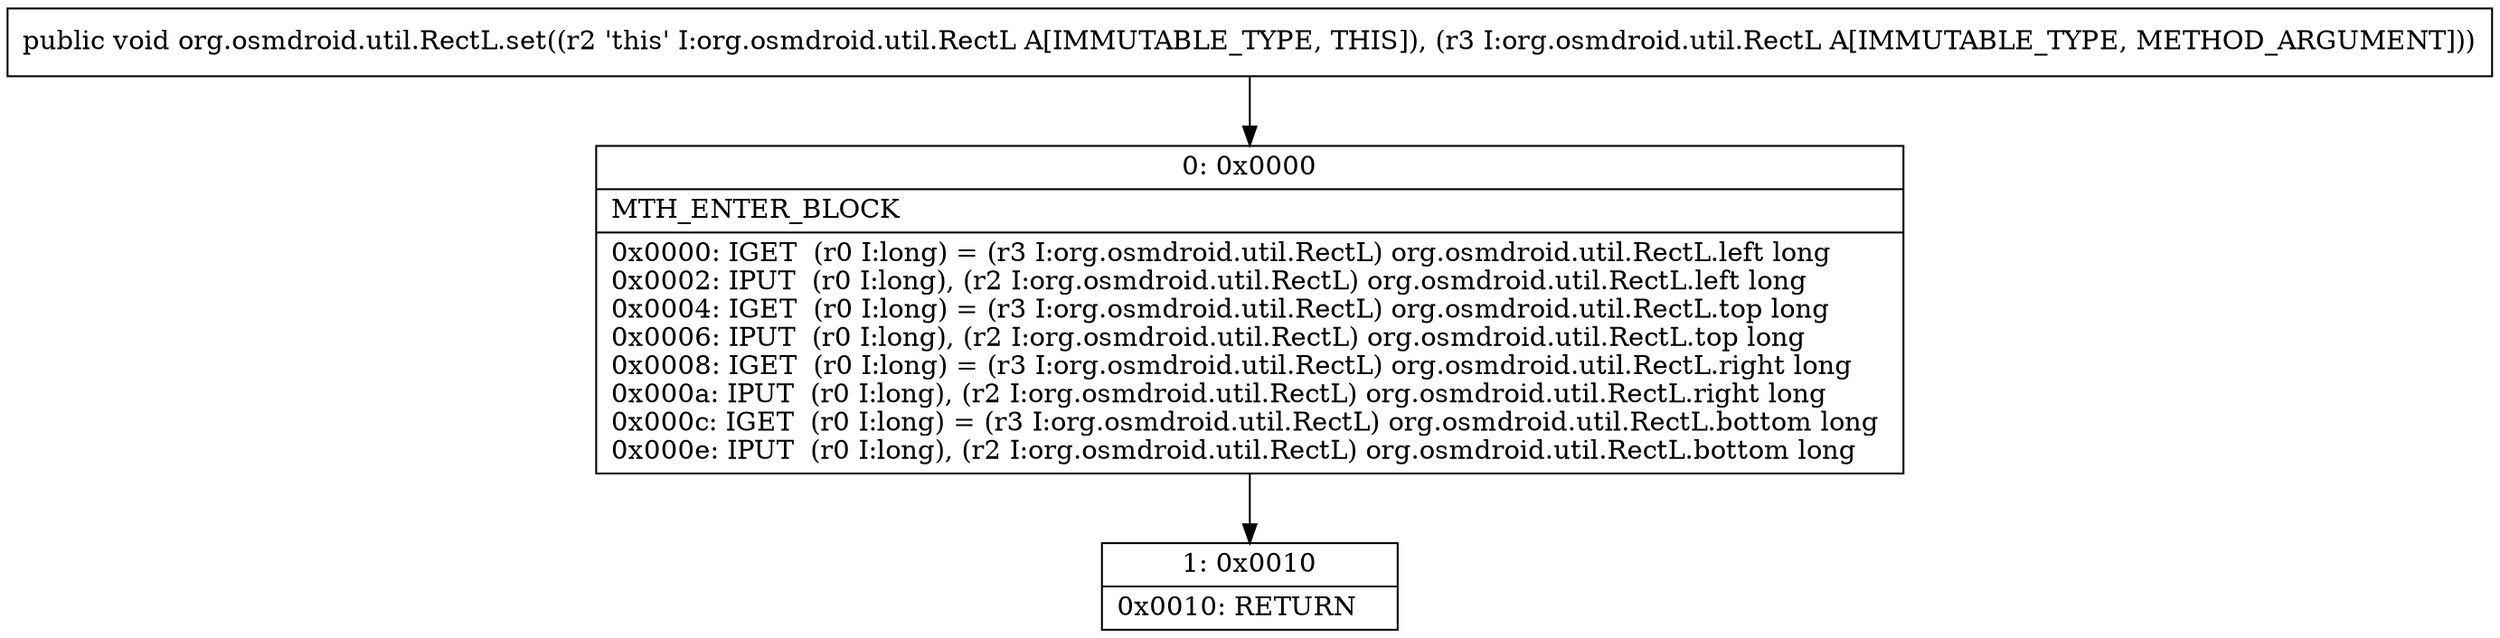 digraph "CFG fororg.osmdroid.util.RectL.set(Lorg\/osmdroid\/util\/RectL;)V" {
Node_0 [shape=record,label="{0\:\ 0x0000|MTH_ENTER_BLOCK\l|0x0000: IGET  (r0 I:long) = (r3 I:org.osmdroid.util.RectL) org.osmdroid.util.RectL.left long \l0x0002: IPUT  (r0 I:long), (r2 I:org.osmdroid.util.RectL) org.osmdroid.util.RectL.left long \l0x0004: IGET  (r0 I:long) = (r3 I:org.osmdroid.util.RectL) org.osmdroid.util.RectL.top long \l0x0006: IPUT  (r0 I:long), (r2 I:org.osmdroid.util.RectL) org.osmdroid.util.RectL.top long \l0x0008: IGET  (r0 I:long) = (r3 I:org.osmdroid.util.RectL) org.osmdroid.util.RectL.right long \l0x000a: IPUT  (r0 I:long), (r2 I:org.osmdroid.util.RectL) org.osmdroid.util.RectL.right long \l0x000c: IGET  (r0 I:long) = (r3 I:org.osmdroid.util.RectL) org.osmdroid.util.RectL.bottom long \l0x000e: IPUT  (r0 I:long), (r2 I:org.osmdroid.util.RectL) org.osmdroid.util.RectL.bottom long \l}"];
Node_1 [shape=record,label="{1\:\ 0x0010|0x0010: RETURN   \l}"];
MethodNode[shape=record,label="{public void org.osmdroid.util.RectL.set((r2 'this' I:org.osmdroid.util.RectL A[IMMUTABLE_TYPE, THIS]), (r3 I:org.osmdroid.util.RectL A[IMMUTABLE_TYPE, METHOD_ARGUMENT])) }"];
MethodNode -> Node_0;
Node_0 -> Node_1;
}

